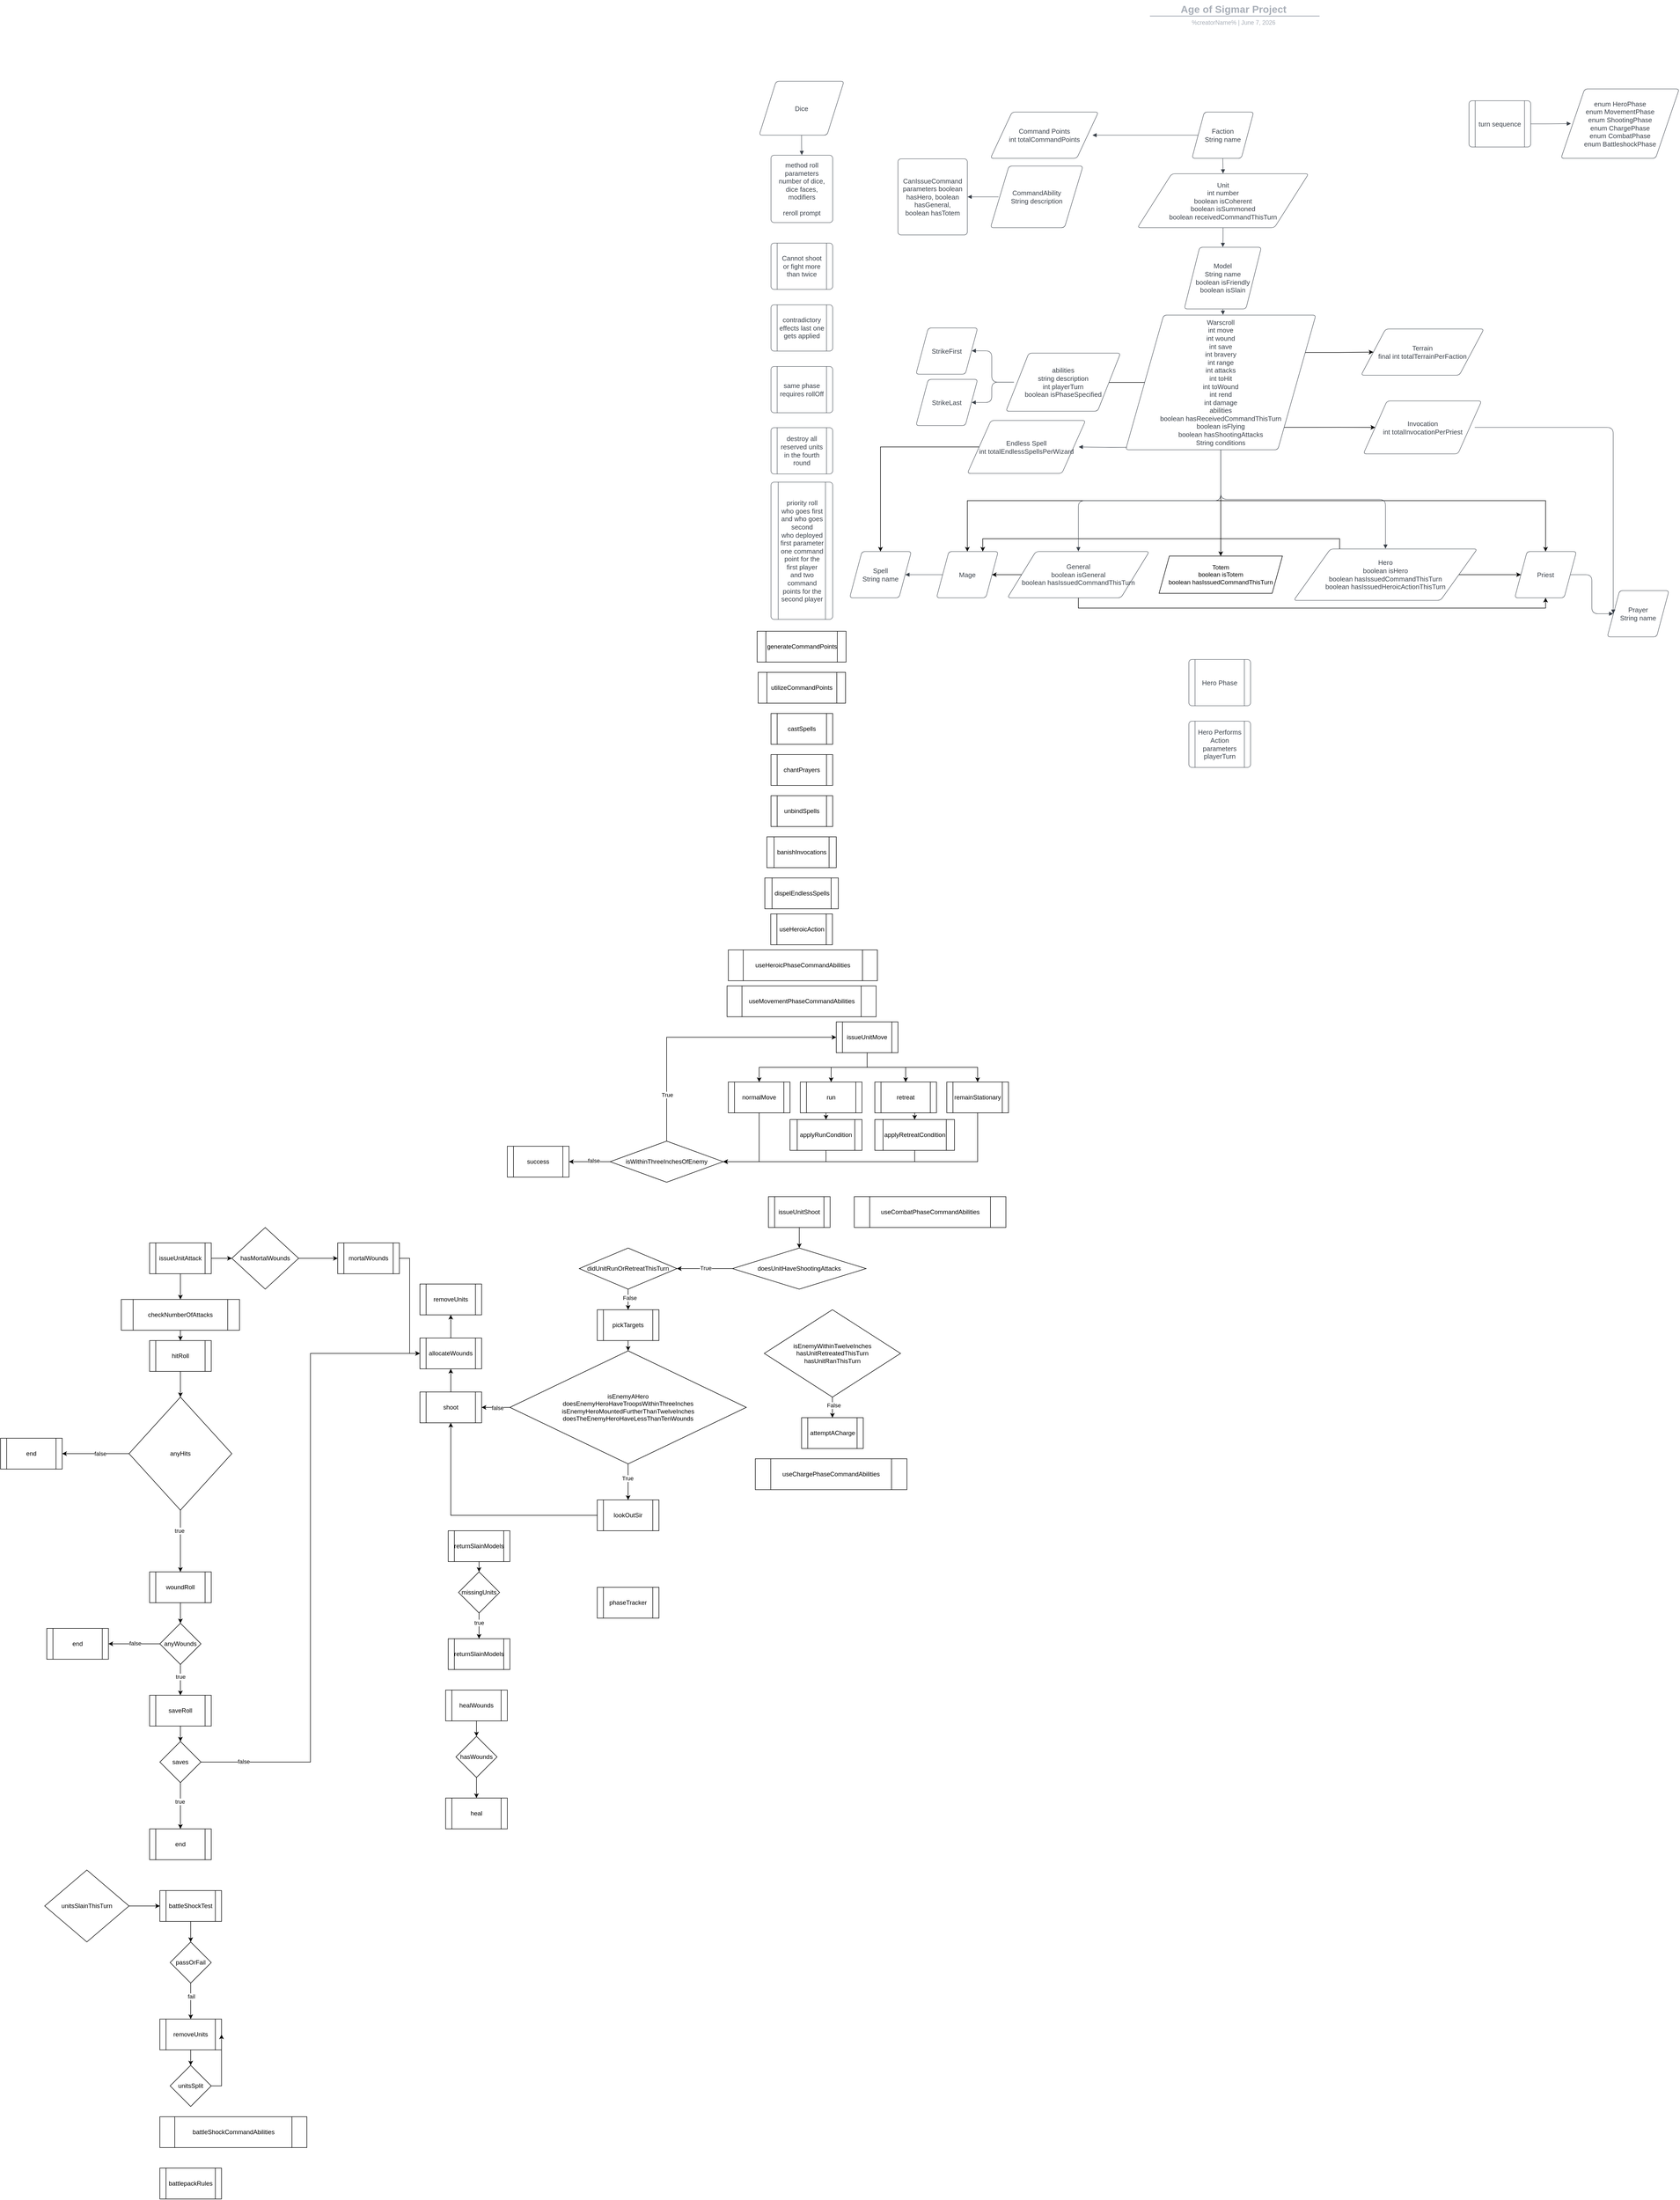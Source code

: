 <mxfile version="22.1.0" type="github">
  <diagram name="Page-1" id="zOLEb17u6JyuVjksXgzn">
    <mxGraphModel dx="3774" dy="1118" grid="1" gridSize="10" guides="1" tooltips="1" connect="1" arrows="1" fold="1" page="1" pageScale="1" pageWidth="850" pageHeight="1100" math="0" shadow="0">
      <root>
        <mxCell id="0" />
        <mxCell id="1" parent="0" />
        <mxCell id="diX1V1ADJ11k-N-cRnxO-1" value="" style="group;dropTarget=0;pointerEvents=0;" parent="1" vertex="1">
          <mxGeometry x="663" y="53" width="640" height="45" as="geometry" />
        </mxCell>
        <mxCell id="diX1V1ADJ11k-N-cRnxO-2" value="Age of Sigmar Project" style="html=1;overflow=block;blockSpacing=1;whiteSpace=wrap;fontSize=19.7;fontColor=#a9afb8;fontStyle=1;align=center;spacingLeft=7;spacingRight=7;spacingTop=2;spacing=3;strokeOpacity=0;fillOpacity=0;rounded=1;absoluteArcSize=1;arcSize=12;fillColor=#ffffff;strokeWidth=1.5;lucidId=UGaBJGIUdZaL;" parent="diX1V1ADJ11k-N-cRnxO-1" vertex="1">
          <mxGeometry width="640" height="31" as="geometry" />
        </mxCell>
        <UserObject label="%creatorName%  |  %date{mmmm d, yyyy}%" placeholders="1" id="diX1V1ADJ11k-N-cRnxO-3">
          <mxCell style="html=1;overflow=block;blockSpacing=1;whiteSpace=wrap;fontSize=11.5;fontColor=#a9afb8;align=center;spacingLeft=7;spacingRight=7;spacingTop=2;spacing=3;strokeOpacity=0;fillOpacity=0;rounded=1;absoluteArcSize=1;arcSize=12;fillColor=#ffffff;strokeWidth=1.5;lucidId=UGaBLjbw9.Wj;" parent="diX1V1ADJ11k-N-cRnxO-1" vertex="1">
            <mxGeometry y="31" width="640" height="14" as="geometry" />
          </mxCell>
        </UserObject>
        <mxCell id="diX1V1ADJ11k-N-cRnxO-4" value="" style="html=1;jettySize=18;whiteSpace=wrap;fontSize=13;fontFamily=Helvetica;strokeColor=#a9afb8;strokeOpacity=100;strokeWidth=1.5;rounded=0;startArrow=none;endArrow=none;lucidId=UGaBRsoHgIos;" parent="diX1V1ADJ11k-N-cRnxO-1" edge="1">
          <mxGeometry width="100" height="100" relative="1" as="geometry">
            <Array as="points" />
            <mxPoint x="157" y="30" as="sourcePoint" />
            <mxPoint x="487" y="30" as="targetPoint" />
          </mxGeometry>
        </mxCell>
        <mxCell id="diX1V1ADJ11k-N-cRnxO-5" value="Model&#xa;String name&#xa;boolean isFriendly&#xa;boolean isSlain" style="html=1;overflow=block;blockSpacing=1;whiteSpace=wrap;shape=parallelogram;perimeter=parallelogramPerimeter;anchorPointDirection=0;fontSize=13;fontColor=#3a414a;align=center;spacing=3.8;strokeColor=#3a414a;strokeOpacity=100;fillOpacity=100;rounded=1;absoluteArcSize=1;arcSize=12;fillColor=#ffffff;strokeWidth=0.8;lucidId=VMP~fAURNN5s;" parent="1" vertex="1">
          <mxGeometry x="887" y="533" width="150" height="120" as="geometry" />
        </mxCell>
        <mxCell id="diX1V1ADJ11k-N-cRnxO-6" value="Unit&#xa;int number&#xa;boolean isCoherent&#xa;boolean isSummoned&#xa;boolean receivedCommandThisTurn" style="html=1;overflow=block;blockSpacing=1;whiteSpace=wrap;shape=parallelogram;perimeter=parallelogramPerimeter;anchorPointDirection=0;fontSize=13;fontColor=#3a414a;align=center;spacing=3.8;strokeColor=#3a414a;strokeOpacity=100;fillOpacity=100;rounded=1;absoluteArcSize=1;arcSize=12;fillColor=#ffffff;strokeWidth=0.8;lucidId=9QP~q0KfeUEE;" parent="1" vertex="1">
          <mxGeometry x="796" y="390" width="333" height="105" as="geometry" />
        </mxCell>
        <mxCell id="diX1V1ADJ11k-N-cRnxO-7" value="Terrain&#xa;final int totalTerrainPerFaction" style="html=1;overflow=block;blockSpacing=1;whiteSpace=wrap;shape=parallelogram;perimeter=parallelogramPerimeter;anchorPointDirection=0;fontSize=13;fontColor=#3a414a;align=center;spacing=3.8;strokeColor=#3a414a;strokeOpacity=100;fillOpacity=100;rounded=1;absoluteArcSize=1;arcSize=12;fillColor=#ffffff;strokeWidth=0.8;lucidId=hRP~R1YNkXRq;" parent="1" vertex="1">
          <mxGeometry x="1231" y="692" width="239" height="90" as="geometry" />
        </mxCell>
        <mxCell id="N_rMhF15PCPPUD6CSQzS-9" style="edgeStyle=orthogonalEdgeStyle;rounded=0;orthogonalLoop=1;jettySize=auto;html=1;exitX=0;exitY=0.5;exitDx=0;exitDy=0;" edge="1" parent="1" source="diX1V1ADJ11k-N-cRnxO-8" target="diX1V1ADJ11k-N-cRnxO-11">
          <mxGeometry relative="1" as="geometry" />
        </mxCell>
        <mxCell id="diX1V1ADJ11k-N-cRnxO-8" value="Endless Spell&#xa;int totalEndlessSpellsPerWizard" style="html=1;overflow=block;blockSpacing=1;whiteSpace=wrap;shape=parallelogram;perimeter=parallelogramPerimeter;anchorPointDirection=0;fontSize=13;fontColor=#3a414a;align=center;spacing=3.8;strokeColor=#3a414a;strokeOpacity=100;fillOpacity=100;rounded=1;absoluteArcSize=1;arcSize=12;fillColor=#ffffff;strokeWidth=0.8;lucidId=aTP~hnn9tWhW;" parent="1" vertex="1">
          <mxGeometry x="465" y="870" width="230" height="103" as="geometry" />
        </mxCell>
        <mxCell id="diX1V1ADJ11k-N-cRnxO-9" value="Priest" style="html=1;overflow=block;blockSpacing=1;whiteSpace=wrap;shape=parallelogram;perimeter=parallelogramPerimeter;anchorPointDirection=0;fontSize=13;fontColor=#3a414a;align=center;spacing=3.8;strokeColor=#3a414a;strokeOpacity=100;fillOpacity=100;rounded=1;absoluteArcSize=1;arcSize=12;fillColor=#ffffff;strokeWidth=0.8;lucidId=2UP~BliDkqNP;" parent="1" vertex="1">
          <mxGeometry x="1530" y="1125" width="120" height="90" as="geometry" />
        </mxCell>
        <mxCell id="diX1V1ADJ11k-N-cRnxO-10" value="Mage" style="html=1;overflow=block;blockSpacing=1;whiteSpace=wrap;shape=parallelogram;perimeter=parallelogramPerimeter;anchorPointDirection=0;fontSize=13;fontColor=#3a414a;align=center;spacing=3.8;strokeColor=#3a414a;strokeOpacity=100;fillOpacity=100;rounded=1;absoluteArcSize=1;arcSize=12;fillColor=#ffffff;strokeWidth=0.8;lucidId=9UP~75K~QyLg;" parent="1" vertex="1">
          <mxGeometry x="405" y="1125" width="120" height="90" as="geometry" />
        </mxCell>
        <mxCell id="diX1V1ADJ11k-N-cRnxO-11" value="Spell&#xa;String name" style="html=1;overflow=block;blockSpacing=1;whiteSpace=wrap;shape=parallelogram;perimeter=parallelogramPerimeter;anchorPointDirection=0;fontSize=13;fontColor=#3a414a;align=center;spacing=3.8;strokeColor=#3a414a;strokeOpacity=100;fillOpacity=100;rounded=1;absoluteArcSize=1;arcSize=12;fillColor=#ffffff;strokeWidth=0.8;lucidId=fWP~-lGfotR-;" parent="1" vertex="1">
          <mxGeometry x="236" y="1125" width="120" height="90" as="geometry" />
        </mxCell>
        <mxCell id="diX1V1ADJ11k-N-cRnxO-12" value="Prayer&#xa;String name" style="html=1;overflow=block;blockSpacing=1;whiteSpace=wrap;shape=parallelogram;perimeter=parallelogramPerimeter;anchorPointDirection=0;fontSize=13;fontColor=#3a414a;align=center;spacing=3.8;strokeColor=#3a414a;strokeOpacity=100;fillOpacity=100;rounded=1;absoluteArcSize=1;arcSize=12;fillColor=#ffffff;strokeWidth=0.8;lucidId=2XP~xu.32lZ-;" parent="1" vertex="1">
          <mxGeometry x="1710" y="1201" width="120" height="90" as="geometry" />
        </mxCell>
        <mxCell id="diX1V1ADJ11k-N-cRnxO-13" value="Faction&#xa;String name" style="html=1;overflow=block;blockSpacing=1;whiteSpace=wrap;shape=parallelogram;perimeter=parallelogramPerimeter;anchorPointDirection=0;fontSize=13;fontColor=#3a414a;align=center;spacing=3.8;strokeColor=#3a414a;strokeOpacity=100;fillOpacity=100;rounded=1;absoluteArcSize=1;arcSize=12;fillColor=#ffffff;strokeWidth=0.8;lucidId=Bo-mgxUeQBWc;" parent="1" vertex="1">
          <mxGeometry x="902" y="270" width="120" height="90" as="geometry" />
        </mxCell>
        <mxCell id="diX1V1ADJ11k-N-cRnxO-15" value="" style="html=1;jettySize=18;whiteSpace=wrap;fontSize=13;strokeColor=#3a414a;strokeOpacity=100;strokeWidth=0.8;rounded=1;arcSize=24;edgeStyle=orthogonalEdgeStyle;startArrow=none;endArrow=block;endFill=1;exitX=0.097;exitY=0.5;exitPerimeter=0;entryX=0.903;entryY=0.5;entryPerimeter=0;lucidId=jx-mc8QmrxVr;" parent="1" source="diX1V1ADJ11k-N-cRnxO-10" target="diX1V1ADJ11k-N-cRnxO-11" edge="1">
          <mxGeometry width="100" height="100" relative="1" as="geometry">
            <Array as="points" />
          </mxGeometry>
        </mxCell>
        <mxCell id="_YTNO9yyWbdlbhSEin78-3" style="edgeStyle=orthogonalEdgeStyle;rounded=0;orthogonalLoop=1;jettySize=auto;html=1;exitX=0.5;exitY=1;exitDx=0;exitDy=0;" parent="1" source="diX1V1ADJ11k-N-cRnxO-16" target="_YTNO9yyWbdlbhSEin78-2" edge="1">
          <mxGeometry relative="1" as="geometry" />
        </mxCell>
        <mxCell id="_YTNO9yyWbdlbhSEin78-6" style="edgeStyle=orthogonalEdgeStyle;rounded=0;orthogonalLoop=1;jettySize=auto;html=1;exitX=0.5;exitY=1;exitDx=0;exitDy=0;entryX=0.5;entryY=0;entryDx=0;entryDy=0;" parent="1" source="diX1V1ADJ11k-N-cRnxO-16" target="diX1V1ADJ11k-N-cRnxO-10" edge="1">
          <mxGeometry relative="1" as="geometry" />
        </mxCell>
        <mxCell id="_YTNO9yyWbdlbhSEin78-9" style="edgeStyle=orthogonalEdgeStyle;rounded=0;orthogonalLoop=1;jettySize=auto;html=1;exitX=0.5;exitY=1;exitDx=0;exitDy=0;entryX=0.5;entryY=0;entryDx=0;entryDy=0;" parent="1" source="diX1V1ADJ11k-N-cRnxO-16" target="diX1V1ADJ11k-N-cRnxO-9" edge="1">
          <mxGeometry relative="1" as="geometry" />
        </mxCell>
        <mxCell id="8xL2bj9H_3-nK_g0lt7V-6" style="edgeStyle=orthogonalEdgeStyle;rounded=0;orthogonalLoop=1;jettySize=auto;html=1;exitX=0;exitY=0.5;exitDx=0;exitDy=0;" parent="1" source="diX1V1ADJ11k-N-cRnxO-16" target="diX1V1ADJ11k-N-cRnxO-28" edge="1">
          <mxGeometry relative="1" as="geometry" />
        </mxCell>
        <mxCell id="N_rMhF15PCPPUD6CSQzS-1" style="edgeStyle=orthogonalEdgeStyle;rounded=0;orthogonalLoop=1;jettySize=auto;html=1;exitX=1;exitY=1;exitDx=0;exitDy=0;entryX=0;entryY=0.5;entryDx=0;entryDy=0;" edge="1" parent="1" source="diX1V1ADJ11k-N-cRnxO-16" target="diX1V1ADJ11k-N-cRnxO-18">
          <mxGeometry relative="1" as="geometry" />
        </mxCell>
        <mxCell id="N_rMhF15PCPPUD6CSQzS-2" style="edgeStyle=orthogonalEdgeStyle;rounded=0;orthogonalLoop=1;jettySize=auto;html=1;exitX=1;exitY=0.25;exitDx=0;exitDy=0;" edge="1" parent="1" source="diX1V1ADJ11k-N-cRnxO-16" target="diX1V1ADJ11k-N-cRnxO-7">
          <mxGeometry relative="1" as="geometry">
            <mxPoint x="1290" y="738" as="targetPoint" />
          </mxGeometry>
        </mxCell>
        <mxCell id="diX1V1ADJ11k-N-cRnxO-16" value="Warscroll&lt;br&gt;int move&lt;br&gt;int wound&lt;br&gt;int save&lt;br&gt;int bravery&lt;br&gt;int range&lt;br&gt;int attacks&lt;br&gt;int toHit&lt;br&gt;int toWound&lt;br&gt;int rend&lt;br&gt;int damage&lt;br&gt;abilities&lt;br&gt;boolean hasReceivedCommandThisTurn&lt;br&gt;boolean isFlying&lt;br&gt;boolean hasShootingAttacks&lt;br&gt;String conditions" style="html=1;overflow=block;blockSpacing=1;whiteSpace=wrap;shape=parallelogram;perimeter=parallelogramPerimeter;anchorPointDirection=0;fontSize=13;fontColor=#3a414a;align=center;spacing=3.8;strokeColor=#3a414a;strokeOpacity=100;fillOpacity=100;rounded=1;absoluteArcSize=1;arcSize=12;fillColor=#ffffff;strokeWidth=0.8;lucidId=Ny-mGmwFH4Dl;" parent="1" vertex="1">
          <mxGeometry x="773" y="665" width="370" height="262" as="geometry" />
        </mxCell>
        <mxCell id="diX1V1ADJ11k-N-cRnxO-17" value="" style="html=1;jettySize=18;whiteSpace=wrap;fontSize=13;strokeColor=#3a414a;strokeOpacity=100;strokeWidth=0.8;rounded=1;arcSize=24;edgeStyle=orthogonalEdgeStyle;startArrow=none;endArrow=block;endFill=1;exitX=0.5;exitY=1.003;exitPerimeter=0;entryX=0.512;entryY=-0.002;entryPerimeter=0;lucidId=wA-mkPb3AHFr;" parent="1" source="diX1V1ADJ11k-N-cRnxO-5" target="diX1V1ADJ11k-N-cRnxO-16" edge="1">
          <mxGeometry width="100" height="100" relative="1" as="geometry">
            <Array as="points" />
          </mxGeometry>
        </mxCell>
        <mxCell id="diX1V1ADJ11k-N-cRnxO-18" value="Invocation&#xa;int totalInvocationPerPriest" style="html=1;overflow=block;blockSpacing=1;whiteSpace=wrap;shape=parallelogram;perimeter=parallelogramPerimeter;anchorPointDirection=0;fontSize=13;fontColor=#3a414a;align=center;spacing=3.8;strokeColor=#3a414a;strokeOpacity=100;fillOpacity=100;rounded=1;absoluteArcSize=1;arcSize=12;fillColor=#ffffff;strokeWidth=0.8;lucidId=WG-mqbi.CSuH;" parent="1" vertex="1">
          <mxGeometry x="1235.5" y="832" width="230" height="103" as="geometry" />
        </mxCell>
        <mxCell id="diX1V1ADJ11k-N-cRnxO-19" value="" style="html=1;jettySize=18;whiteSpace=wrap;fontSize=13;strokeColor=#3a414a;strokeOpacity=100;strokeWidth=0.8;rounded=1;arcSize=24;edgeStyle=orthogonalEdgeStyle;startArrow=none;endArrow=block;endFill=1;exitX=0.903;exitY=0.5;exitPerimeter=0;entryX=0.097;entryY=0.5;entryPerimeter=0;lucidId=1H-m7pyB9UxB;" parent="1" source="diX1V1ADJ11k-N-cRnxO-9" target="diX1V1ADJ11k-N-cRnxO-12" edge="1">
          <mxGeometry width="100" height="100" relative="1" as="geometry">
            <Array as="points" />
          </mxGeometry>
        </mxCell>
        <mxCell id="diX1V1ADJ11k-N-cRnxO-20" value="" style="html=1;jettySize=18;whiteSpace=wrap;fontSize=13;strokeColor=#3a414a;strokeOpacity=100;strokeWidth=0.8;rounded=1;arcSize=24;edgeStyle=orthogonalEdgeStyle;startArrow=none;endArrow=block;endFill=1;exitX=0.942;exitY=0.5;exitPerimeter=0;entryX=0.097;entryY=0.5;entryPerimeter=0;lucidId=4H-mRHLvu8hw;" parent="1" source="diX1V1ADJ11k-N-cRnxO-18" target="diX1V1ADJ11k-N-cRnxO-12" edge="1">
          <mxGeometry width="100" height="100" relative="1" as="geometry">
            <Array as="points" />
          </mxGeometry>
        </mxCell>
        <mxCell id="N_rMhF15PCPPUD6CSQzS-4" style="edgeStyle=orthogonalEdgeStyle;rounded=0;orthogonalLoop=1;jettySize=auto;html=1;exitX=0.5;exitY=1;exitDx=0;exitDy=0;entryX=0.5;entryY=1;entryDx=0;entryDy=0;" edge="1" parent="1" source="diX1V1ADJ11k-N-cRnxO-21" target="diX1V1ADJ11k-N-cRnxO-9">
          <mxGeometry relative="1" as="geometry" />
        </mxCell>
        <mxCell id="N_rMhF15PCPPUD6CSQzS-8" style="edgeStyle=orthogonalEdgeStyle;rounded=0;orthogonalLoop=1;jettySize=auto;html=1;exitX=0;exitY=0.5;exitDx=0;exitDy=0;entryX=1;entryY=0.5;entryDx=0;entryDy=0;" edge="1" parent="1" source="diX1V1ADJ11k-N-cRnxO-21" target="diX1V1ADJ11k-N-cRnxO-10">
          <mxGeometry relative="1" as="geometry" />
        </mxCell>
        <mxCell id="diX1V1ADJ11k-N-cRnxO-21" value="General&#xa;boolean isGeneral&#xa;boolean hasIssuedCommandThisTurn" style="html=1;overflow=block;blockSpacing=1;whiteSpace=wrap;shape=parallelogram;perimeter=parallelogramPerimeter;anchorPointDirection=0;fontSize=13;fontColor=#3a414a;align=center;spacing=3.8;strokeColor=#3a414a;strokeOpacity=100;fillOpacity=100;rounded=1;absoluteArcSize=1;arcSize=12;fillColor=#ffffff;strokeWidth=0.8;lucidId=KJ-m7VAcNorR;" parent="1" vertex="1">
          <mxGeometry x="543" y="1125" width="276" height="90" as="geometry" />
        </mxCell>
        <mxCell id="diX1V1ADJ11k-N-cRnxO-23" value="Command Points&#xa;int totalCommandPoints" style="html=1;overflow=block;blockSpacing=1;whiteSpace=wrap;shape=parallelogram;perimeter=parallelogramPerimeter;anchorPointDirection=0;fontSize=13;fontColor=#3a414a;align=center;spacing=3.8;strokeColor=#3a414a;strokeOpacity=100;fillOpacity=100;rounded=1;absoluteArcSize=1;arcSize=12;fillColor=#ffffff;strokeWidth=0.8;lucidId=8L-mblBSIFBR;" parent="1" vertex="1">
          <mxGeometry x="510" y="270" width="210" height="90" as="geometry" />
        </mxCell>
        <mxCell id="diX1V1ADJ11k-N-cRnxO-24" value="" style="html=1;jettySize=18;whiteSpace=wrap;fontSize=13;strokeColor=#3a414a;strokeOpacity=100;strokeWidth=0.8;rounded=1;arcSize=24;edgeStyle=orthogonalEdgeStyle;startArrow=none;endArrow=block;endFill=1;exitX=0.097;exitY=0.5;exitPerimeter=0;entryX=0.945;entryY=0.5;entryPerimeter=0;lucidId=pM-m4_ksURlr;" parent="1" source="diX1V1ADJ11k-N-cRnxO-13" target="diX1V1ADJ11k-N-cRnxO-23" edge="1">
          <mxGeometry width="100" height="100" relative="1" as="geometry">
            <Array as="points" />
          </mxGeometry>
        </mxCell>
        <mxCell id="diX1V1ADJ11k-N-cRnxO-25" value="Dice" style="html=1;overflow=block;blockSpacing=1;whiteSpace=wrap;shape=parallelogram;perimeter=parallelogramPerimeter;anchorPointDirection=0;fontSize=13;fontColor=#3a414a;align=center;spacing=3.8;strokeColor=#3a414a;strokeOpacity=100;fillOpacity=100;rounded=1;absoluteArcSize=1;arcSize=12;fillColor=#ffffff;strokeWidth=0.8;lucidId=IM-m1qFtIAN8;" parent="1" vertex="1">
          <mxGeometry x="60" y="210" width="165" height="105" as="geometry" />
        </mxCell>
        <mxCell id="diX1V1ADJ11k-N-cRnxO-26" value="method roll&#xa;parameters number of dice, dice faces, modifiers&#xa;&#xa;reroll prompt" style="html=1;overflow=block;blockSpacing=1;whiteSpace=wrap;fontSize=13;fontColor=#3a414a;align=center;spacing=9;strokeColor=#3a414a;strokeOpacity=100;fillOpacity=100;rounded=1;absoluteArcSize=1;arcSize=12;fillColor=#ffffff;strokeWidth=0.8;lucidId=iP-mDshW7.k5;" parent="1" vertex="1">
          <mxGeometry x="83" y="354" width="120" height="131" as="geometry" />
        </mxCell>
        <mxCell id="diX1V1ADJ11k-N-cRnxO-27" value="" style="html=1;jettySize=18;whiteSpace=wrap;fontSize=13;strokeColor=#3a414a;strokeOpacity=100;strokeWidth=0.8;rounded=1;arcSize=24;edgeStyle=orthogonalEdgeStyle;startArrow=none;endArrow=block;endFill=1;exitX=0.5;exitY=1.004;exitPerimeter=0;entryX=0.5;entryY=-0.003;entryPerimeter=0;lucidId=LP-m6Xi9Cobd;" parent="1" source="diX1V1ADJ11k-N-cRnxO-25" target="diX1V1ADJ11k-N-cRnxO-26" edge="1">
          <mxGeometry width="100" height="100" relative="1" as="geometry">
            <Array as="points" />
          </mxGeometry>
        </mxCell>
        <mxCell id="diX1V1ADJ11k-N-cRnxO-28" value="abilities&#xa;string description&#xa;int playerTurn&#xa;boolean isPhaseSpecified" style="html=1;overflow=block;blockSpacing=1;whiteSpace=wrap;shape=parallelogram;perimeter=parallelogramPerimeter;anchorPointDirection=0;fontSize=13;fontColor=#3a414a;align=center;spacing=3.8;strokeColor=#3a414a;strokeOpacity=100;fillOpacity=100;rounded=1;absoluteArcSize=1;arcSize=12;fillColor=#ffffff;strokeWidth=0.8;lucidId=MS-mStZkyAiv;" parent="1" vertex="1">
          <mxGeometry x="540" y="739" width="223" height="113" as="geometry" />
        </mxCell>
        <mxCell id="diX1V1ADJ11k-N-cRnxO-30" value="StrikeFirst" style="html=1;overflow=block;blockSpacing=1;whiteSpace=wrap;shape=parallelogram;perimeter=parallelogramPerimeter;anchorPointDirection=0;fontSize=13;fontColor=#3a414a;align=center;spacing=3.8;strokeColor=#3a414a;strokeOpacity=100;fillOpacity=100;rounded=1;absoluteArcSize=1;arcSize=12;fillColor=#ffffff;strokeWidth=0.8;lucidId=FV-mgq5n7ofS;" parent="1" vertex="1">
          <mxGeometry x="365" y="690" width="120" height="90" as="geometry" />
        </mxCell>
        <mxCell id="diX1V1ADJ11k-N-cRnxO-31" value="StrikeLast" style="html=1;overflow=block;blockSpacing=1;whiteSpace=wrap;shape=parallelogram;perimeter=parallelogramPerimeter;anchorPointDirection=0;fontSize=13;fontColor=#3a414a;align=center;spacing=3.8;strokeColor=#3a414a;strokeOpacity=100;fillOpacity=100;rounded=1;absoluteArcSize=1;arcSize=12;fillColor=#ffffff;strokeWidth=0.8;lucidId=JV-mB4kw7e56;" parent="1" vertex="1">
          <mxGeometry x="365" y="790" width="120" height="90" as="geometry" />
        </mxCell>
        <mxCell id="diX1V1ADJ11k-N-cRnxO-32" value="" style="html=1;jettySize=18;whiteSpace=wrap;fontSize=13;strokeColor=#3a414a;strokeOpacity=100;strokeWidth=0.8;rounded=1;arcSize=24;edgeStyle=orthogonalEdgeStyle;startArrow=none;endArrow=block;endFill=1;exitX=0.07;exitY=0.5;exitPerimeter=0;entryX=0.905;entryY=0.494;entryPerimeter=0;lucidId=0V-m9WZKtB8B;" parent="1" source="diX1V1ADJ11k-N-cRnxO-28" target="diX1V1ADJ11k-N-cRnxO-30" edge="1">
          <mxGeometry width="100" height="100" relative="1" as="geometry">
            <Array as="points" />
          </mxGeometry>
        </mxCell>
        <mxCell id="diX1V1ADJ11k-N-cRnxO-33" value="" style="html=1;jettySize=18;whiteSpace=wrap;fontSize=13;strokeColor=#3a414a;strokeOpacity=100;strokeWidth=0.8;rounded=1;arcSize=24;edgeStyle=orthogonalEdgeStyle;startArrow=none;endArrow=block;endFill=1;exitX=0.07;exitY=0.5;exitPerimeter=0;entryX=0.903;entryY=0.5;entryPerimeter=0;lucidId=3V-mJoLHs3-O;" parent="1" source="diX1V1ADJ11k-N-cRnxO-28" target="diX1V1ADJ11k-N-cRnxO-31" edge="1">
          <mxGeometry width="100" height="100" relative="1" as="geometry">
            <Array as="points" />
          </mxGeometry>
        </mxCell>
        <mxCell id="diX1V1ADJ11k-N-cRnxO-34" value="Cannot shoot or fight more than twice" style="html=1;overflow=block;blockSpacing=1;whiteSpace=wrap;shape=process;fontSize=13;fontColor=#3a414a;align=center;spacing=3.8;strokeColor=#3a414a;strokeOpacity=100;fillOpacity=100;rounded=1;absoluteArcSize=1;arcSize=12;fillColor=#ffffff;strokeWidth=0.8;lucidId=aY-muP5JiK6M;" parent="1" vertex="1">
          <mxGeometry x="83" y="525" width="120" height="90" as="geometry" />
        </mxCell>
        <mxCell id="diX1V1ADJ11k-N-cRnxO-35" value="contradictory effects last one gets applied" style="html=1;overflow=block;blockSpacing=1;whiteSpace=wrap;shape=process;fontSize=13;fontColor=#3a414a;align=center;spacing=3.8;strokeColor=#3a414a;strokeOpacity=100;fillOpacity=100;rounded=1;absoluteArcSize=1;arcSize=12;fillColor=#ffffff;strokeWidth=0.8;lucidId=wY-mcVYd6AlJ;" parent="1" vertex="1">
          <mxGeometry x="83" y="645" width="120" height="90" as="geometry" />
        </mxCell>
        <mxCell id="diX1V1ADJ11k-N-cRnxO-36" value="same phase requires rollOff" style="html=1;overflow=block;blockSpacing=1;whiteSpace=wrap;shape=process;fontSize=13;fontColor=#3a414a;align=center;spacing=3.8;strokeColor=#3a414a;strokeOpacity=100;fillOpacity=100;rounded=1;absoluteArcSize=1;arcSize=12;fillColor=#ffffff;strokeWidth=0.8;lucidId=IY-mcRclnb3H;" parent="1" vertex="1">
          <mxGeometry x="83" y="765" width="120" height="90" as="geometry" />
        </mxCell>
        <mxCell id="diX1V1ADJ11k-N-cRnxO-37" value="destroy all reserved units in the fourth round" style="html=1;overflow=block;blockSpacing=1;whiteSpace=wrap;shape=process;fontSize=13;fontColor=#3a414a;align=center;spacing=3.8;strokeColor=#3a414a;strokeOpacity=100;fillOpacity=100;rounded=1;absoluteArcSize=1;arcSize=12;fillColor=#ffffff;strokeWidth=0.8;lucidId=z0-maco-RRq0;" parent="1" vertex="1">
          <mxGeometry x="83" y="884" width="120" height="90" as="geometry" />
        </mxCell>
        <mxCell id="diX1V1ADJ11k-N-cRnxO-38" value="priority roll&#xa;who goes first and who goes second&#xa;who deployed first parameter&#xa;one command point for the first player and two command points for the second player" style="html=1;overflow=block;blockSpacing=1;whiteSpace=wrap;shape=process;fontSize=13;fontColor=#3a414a;align=center;spacing=3.8;strokeColor=#3a414a;strokeOpacity=100;fillOpacity=100;rounded=1;absoluteArcSize=1;arcSize=12;fillColor=#ffffff;strokeWidth=0.8;lucidId=d1-m0JyzxnMk;" parent="1" vertex="1">
          <mxGeometry x="83" y="990" width="120" height="267" as="geometry" />
        </mxCell>
        <mxCell id="diX1V1ADJ11k-N-cRnxO-39" value="enum HeroPhase&#xa;enum MovementPhase&#xa;enum ShootingPhase&#xa;enum ChargePhase&#xa;enum CombatPhase&#xa;enum BattleshockPhase" style="html=1;overflow=block;blockSpacing=1;whiteSpace=wrap;shape=parallelogram;perimeter=parallelogramPerimeter;anchorPointDirection=0;fontSize=13;fontColor=#3a414a;align=center;spacing=3.8;strokeColor=#3a414a;strokeOpacity=100;fillOpacity=100;rounded=1;absoluteArcSize=1;arcSize=12;fillColor=#ffffff;strokeWidth=0.8;lucidId=X2-mw77m8Jms;" parent="1" vertex="1">
          <mxGeometry x="1620" y="225" width="230" height="135" as="geometry" />
        </mxCell>
        <mxCell id="diX1V1ADJ11k-N-cRnxO-40" value="turn sequence" style="html=1;overflow=block;blockSpacing=1;whiteSpace=wrap;shape=process;fontSize=13;fontColor=#3a414a;align=center;spacing=3.8;strokeColor=#3a414a;strokeOpacity=100;fillOpacity=100;rounded=1;absoluteArcSize=1;arcSize=12;fillColor=#ffffff;strokeWidth=0.8;lucidId=V3-m1jSJpaLX;" parent="1" vertex="1">
          <mxGeometry x="1441" y="248" width="120" height="90" as="geometry" />
        </mxCell>
        <mxCell id="diX1V1ADJ11k-N-cRnxO-41" value="" style="html=1;jettySize=18;whiteSpace=wrap;fontSize=13;strokeColor=#3a414a;strokeOpacity=100;strokeWidth=0.8;rounded=1;arcSize=24;edgeStyle=orthogonalEdgeStyle;startArrow=none;endArrow=block;endFill=1;exitX=1.003;exitY=0.5;exitPerimeter=0;entryX=0.084;entryY=0.5;entryPerimeter=0;lucidId=23-mhU6-Z7mK;" parent="1" source="diX1V1ADJ11k-N-cRnxO-40" target="diX1V1ADJ11k-N-cRnxO-39" edge="1">
          <mxGeometry width="100" height="100" relative="1" as="geometry">
            <Array as="points" />
          </mxGeometry>
        </mxCell>
        <mxCell id="diX1V1ADJ11k-N-cRnxO-42" value="CommandAbility&#xa;String description" style="html=1;overflow=block;blockSpacing=1;whiteSpace=wrap;shape=parallelogram;perimeter=parallelogramPerimeter;anchorPointDirection=0;fontSize=13;fontColor=#3a414a;align=center;spacing=3.8;strokeColor=#3a414a;strokeOpacity=100;fillOpacity=100;rounded=1;absoluteArcSize=1;arcSize=12;fillColor=#ffffff;strokeWidth=0.8;lucidId=s4-mLjn9IQ1O;" parent="1" vertex="1">
          <mxGeometry x="510" y="375" width="180" height="120" as="geometry" />
        </mxCell>
        <mxCell id="diX1V1ADJ11k-N-cRnxO-43" value="CanIssueCommand&#xa;parameters boolean hasHero, boolean hasGeneral, boolean hasTotem" style="html=1;overflow=block;blockSpacing=1;whiteSpace=wrap;fontSize=13;fontColor=#3a414a;align=center;spacing=9;strokeColor=#3a414a;strokeOpacity=100;fillOpacity=100;rounded=1;absoluteArcSize=1;arcSize=12;fillColor=#ffffff;strokeWidth=0.8;lucidId=V5-mkcRef6hr;" parent="1" vertex="1">
          <mxGeometry x="330" y="361" width="135" height="148" as="geometry" />
        </mxCell>
        <mxCell id="diX1V1ADJ11k-N-cRnxO-44" value="" style="html=1;jettySize=18;whiteSpace=wrap;fontSize=13;strokeColor=#3a414a;strokeOpacity=100;strokeWidth=0.8;rounded=1;arcSize=24;edgeStyle=orthogonalEdgeStyle;startArrow=none;endArrow=block;endFill=1;exitX=0.087;exitY=0.5;exitPerimeter=0;entryX=1.003;entryY=0.5;entryPerimeter=0;lucidId=M6-mTtIYt8IL;" parent="1" source="diX1V1ADJ11k-N-cRnxO-42" target="diX1V1ADJ11k-N-cRnxO-43" edge="1">
          <mxGeometry width="100" height="100" relative="1" as="geometry">
            <Array as="points" />
          </mxGeometry>
        </mxCell>
        <mxCell id="N_rMhF15PCPPUD6CSQzS-3" style="edgeStyle=orthogonalEdgeStyle;rounded=0;orthogonalLoop=1;jettySize=auto;html=1;exitX=1;exitY=0.5;exitDx=0;exitDy=0;" edge="1" parent="1" source="diX1V1ADJ11k-N-cRnxO-45" target="diX1V1ADJ11k-N-cRnxO-9">
          <mxGeometry relative="1" as="geometry" />
        </mxCell>
        <mxCell id="N_rMhF15PCPPUD6CSQzS-7" style="edgeStyle=orthogonalEdgeStyle;rounded=0;orthogonalLoop=1;jettySize=auto;html=1;exitX=0.25;exitY=0;exitDx=0;exitDy=0;entryX=0.75;entryY=0;entryDx=0;entryDy=0;" edge="1" parent="1" source="diX1V1ADJ11k-N-cRnxO-45" target="diX1V1ADJ11k-N-cRnxO-10">
          <mxGeometry relative="1" as="geometry" />
        </mxCell>
        <mxCell id="diX1V1ADJ11k-N-cRnxO-45" value="Hero&lt;br&gt;boolean isHero&lt;br&gt;boolean hasIssuedCommandThisTurn&lt;br&gt;boolean hasIssuedHeroicActionThisTurn" style="html=1;overflow=block;blockSpacing=1;whiteSpace=wrap;shape=parallelogram;perimeter=parallelogramPerimeter;anchorPointDirection=0;fontSize=13;fontColor=#3a414a;align=center;spacing=3.8;strokeColor=#3a414a;strokeOpacity=100;fillOpacity=100;rounded=1;absoluteArcSize=1;arcSize=12;fillColor=#ffffff;strokeWidth=0.8;lucidId=T7-m-E_ZpNoL;" parent="1" vertex="1">
          <mxGeometry x="1100" y="1120" width="357" height="100" as="geometry" />
        </mxCell>
        <mxCell id="diX1V1ADJ11k-N-cRnxO-47" value="" style="html=1;jettySize=18;whiteSpace=wrap;fontSize=13;strokeColor=#3a414a;strokeOpacity=100;strokeWidth=0.8;rounded=1;arcSize=24;edgeStyle=orthogonalEdgeStyle;startArrow=none;endArrow=block;endFill=1;exitX=0.5;exitY=1.002;exitPerimeter=0;entryX=0.5;entryY=-0.005;entryPerimeter=0;lucidId=i9-mQx3C0VM5;" parent="1" source="diX1V1ADJ11k-N-cRnxO-16" target="diX1V1ADJ11k-N-cRnxO-45" edge="1">
          <mxGeometry width="100" height="100" relative="1" as="geometry">
            <Array as="points" />
          </mxGeometry>
        </mxCell>
        <mxCell id="diX1V1ADJ11k-N-cRnxO-48" value="" style="html=1;jettySize=18;whiteSpace=wrap;fontSize=13;strokeColor=#3a414a;strokeOpacity=100;strokeWidth=0.8;rounded=1;arcSize=24;edgeStyle=orthogonalEdgeStyle;startArrow=none;endArrow=block;endFill=1;exitX=0.5;exitY=1.002;exitPerimeter=0;entryX=0.5;entryY=-0.004;entryPerimeter=0;lucidId=q9-mzYG1swVQ;" parent="1" source="diX1V1ADJ11k-N-cRnxO-16" target="diX1V1ADJ11k-N-cRnxO-21" edge="1">
          <mxGeometry width="100" height="100" relative="1" as="geometry">
            <Array as="points" />
          </mxGeometry>
        </mxCell>
        <mxCell id="diX1V1ADJ11k-N-cRnxO-49" value="" style="html=1;jettySize=18;whiteSpace=wrap;fontSize=13;strokeColor=#3a414a;strokeOpacity=100;strokeWidth=0.8;rounded=1;arcSize=24;edgeStyle=orthogonalEdgeStyle;startArrow=none;endArrow=block;endFill=1;exitX=0.006;exitY=0.982;exitPerimeter=0;entryX=0.942;entryY=0.5;entryPerimeter=0;lucidId=x9-m~PQEkNT.;" parent="1" source="diX1V1ADJ11k-N-cRnxO-16" target="diX1V1ADJ11k-N-cRnxO-8" edge="1">
          <mxGeometry width="100" height="100" relative="1" as="geometry">
            <Array as="points" />
          </mxGeometry>
        </mxCell>
        <mxCell id="diX1V1ADJ11k-N-cRnxO-57" value="" style="html=1;jettySize=18;whiteSpace=wrap;fontSize=13;strokeColor=#3a414a;strokeOpacity=100;strokeWidth=0.8;rounded=1;arcSize=24;edgeStyle=orthogonalEdgeStyle;startArrow=none;endArrow=block;endFill=1;exitX=0.5;exitY=1.004;exitPerimeter=0;entryX=0.5;entryY=-0.004;entryPerimeter=0;lucidId=E~-myoI8umRx;" parent="1" source="diX1V1ADJ11k-N-cRnxO-13" target="diX1V1ADJ11k-N-cRnxO-6" edge="1">
          <mxGeometry width="100" height="100" relative="1" as="geometry">
            <Array as="points" />
          </mxGeometry>
        </mxCell>
        <mxCell id="diX1V1ADJ11k-N-cRnxO-58" value="" style="html=1;jettySize=18;whiteSpace=wrap;fontSize=13;strokeColor=#3a414a;strokeOpacity=100;strokeWidth=0.8;rounded=1;arcSize=24;edgeStyle=orthogonalEdgeStyle;startArrow=none;endArrow=block;endFill=1;exitX=0.5;exitY=1.004;exitPerimeter=0;entryX=0.5;entryY=-0.003;entryPerimeter=0;lucidId=U~-mMhTLjnx~;" parent="1" source="diX1V1ADJ11k-N-cRnxO-6" target="diX1V1ADJ11k-N-cRnxO-5" edge="1">
          <mxGeometry width="100" height="100" relative="1" as="geometry">
            <Array as="points" />
          </mxGeometry>
        </mxCell>
        <mxCell id="diX1V1ADJ11k-N-cRnxO-59" value="Hero Phase" style="html=1;overflow=block;blockSpacing=1;whiteSpace=wrap;shape=process;fontSize=13;fontColor=#3a414a;align=center;spacing=3.8;strokeColor=#3a414a;strokeOpacity=100;fillOpacity=100;rounded=1;absoluteArcSize=1;arcSize=12;fillColor=#ffffff;strokeWidth=0.8;lucidId=Wb_mPFfyntUT;" parent="1" vertex="1">
          <mxGeometry x="896" y="1335" width="120" height="90" as="geometry" />
        </mxCell>
        <mxCell id="diX1V1ADJ11k-N-cRnxO-60" value="Hero Performs Action&#xa;parameters playerTurn" style="html=1;overflow=block;blockSpacing=1;whiteSpace=wrap;shape=process;fontSize=13;fontColor=#3a414a;align=center;spacing=3.8;strokeColor=#3a414a;strokeOpacity=100;fillOpacity=100;rounded=1;absoluteArcSize=1;arcSize=12;fillColor=#ffffff;strokeWidth=0.8;lucidId=8b_mzyEYbm5I;" parent="1" vertex="1">
          <mxGeometry x="896" y="1455" width="120" height="90" as="geometry" />
        </mxCell>
        <mxCell id="kUXesAZGM_qa6sBTIZEG-1" value="generateCommandPoints" style="shape=process;whiteSpace=wrap;html=1;backgroundOutline=1;" parent="1" vertex="1">
          <mxGeometry x="56" y="1280" width="173" height="60" as="geometry" />
        </mxCell>
        <mxCell id="_YTNO9yyWbdlbhSEin78-1" value="utilizeCommandPoints" style="shape=process;whiteSpace=wrap;html=1;backgroundOutline=1;" parent="1" vertex="1">
          <mxGeometry x="58" y="1360" width="170" height="60" as="geometry" />
        </mxCell>
        <mxCell id="_YTNO9yyWbdlbhSEin78-2" value="Totem&lt;br&gt;boolean isTotem&lt;br&gt;boolean hasIssuedCommandThisTurn" style="shape=parallelogram;perimeter=parallelogramPerimeter;whiteSpace=wrap;html=1;fixedSize=1;" parent="1" vertex="1">
          <mxGeometry x="838" y="1133.75" width="240" height="72.5" as="geometry" />
        </mxCell>
        <mxCell id="_YTNO9yyWbdlbhSEin78-11" value="castSpells" style="shape=process;whiteSpace=wrap;html=1;backgroundOutline=1;" parent="1" vertex="1">
          <mxGeometry x="83" y="1440" width="120" height="60" as="geometry" />
        </mxCell>
        <mxCell id="_YTNO9yyWbdlbhSEin78-12" value="chantPrayers" style="shape=process;whiteSpace=wrap;html=1;backgroundOutline=1;" parent="1" vertex="1">
          <mxGeometry x="83" y="1520" width="120" height="60" as="geometry" />
        </mxCell>
        <mxCell id="_YTNO9yyWbdlbhSEin78-13" value="unbindSpells" style="shape=process;whiteSpace=wrap;html=1;backgroundOutline=1;" parent="1" vertex="1">
          <mxGeometry x="83" y="1600" width="120" height="60" as="geometry" />
        </mxCell>
        <mxCell id="_YTNO9yyWbdlbhSEin78-14" value="banishInvocations" style="shape=process;whiteSpace=wrap;html=1;backgroundOutline=1;" parent="1" vertex="1">
          <mxGeometry x="75" y="1680" width="135" height="60" as="geometry" />
        </mxCell>
        <mxCell id="_YTNO9yyWbdlbhSEin78-15" value="dispelEndlessSpells" style="shape=process;whiteSpace=wrap;html=1;backgroundOutline=1;" parent="1" vertex="1">
          <mxGeometry x="71" y="1760" width="143" height="60" as="geometry" />
        </mxCell>
        <mxCell id="_YTNO9yyWbdlbhSEin78-16" value="useHeroicAction" style="shape=process;whiteSpace=wrap;html=1;backgroundOutline=1;" parent="1" vertex="1">
          <mxGeometry x="82.5" y="1830" width="120" height="60" as="geometry" />
        </mxCell>
        <mxCell id="_YTNO9yyWbdlbhSEin78-17" value="useHeroicPhaseCommandAbilities" style="shape=process;whiteSpace=wrap;html=1;backgroundOutline=1;" parent="1" vertex="1">
          <mxGeometry y="1900" width="290" height="60" as="geometry" />
        </mxCell>
        <mxCell id="8xL2bj9H_3-nK_g0lt7V-39" style="edgeStyle=orthogonalEdgeStyle;rounded=0;orthogonalLoop=1;jettySize=auto;html=1;exitX=0.5;exitY=1;exitDx=0;exitDy=0;entryX=1;entryY=0.5;entryDx=0;entryDy=0;" parent="1" source="_YTNO9yyWbdlbhSEin78-20" target="8xL2bj9H_3-nK_g0lt7V-34" edge="1">
          <mxGeometry relative="1" as="geometry" />
        </mxCell>
        <mxCell id="_YTNO9yyWbdlbhSEin78-20" value="normalMove" style="shape=process;whiteSpace=wrap;html=1;backgroundOutline=1;" parent="1" vertex="1">
          <mxGeometry y="2157" width="120" height="60" as="geometry" />
        </mxCell>
        <mxCell id="8xL2bj9H_3-nK_g0lt7V-53" style="edgeStyle=orthogonalEdgeStyle;rounded=0;orthogonalLoop=1;jettySize=auto;html=1;exitX=0.5;exitY=1;exitDx=0;exitDy=0;entryX=0.5;entryY=0;entryDx=0;entryDy=0;" parent="1" source="_YTNO9yyWbdlbhSEin78-21" target="8xL2bj9H_3-nK_g0lt7V-52" edge="1">
          <mxGeometry relative="1" as="geometry" />
        </mxCell>
        <mxCell id="_YTNO9yyWbdlbhSEin78-21" value="run" style="shape=process;whiteSpace=wrap;html=1;backgroundOutline=1;" parent="1" vertex="1">
          <mxGeometry x="140" y="2157" width="120" height="60" as="geometry" />
        </mxCell>
        <mxCell id="8xL2bj9H_3-nK_g0lt7V-56" style="edgeStyle=orthogonalEdgeStyle;rounded=0;orthogonalLoop=1;jettySize=auto;html=1;exitX=0.5;exitY=1;exitDx=0;exitDy=0;entryX=0.5;entryY=0;entryDx=0;entryDy=0;" parent="1" source="_YTNO9yyWbdlbhSEin78-22" target="8xL2bj9H_3-nK_g0lt7V-55" edge="1">
          <mxGeometry relative="1" as="geometry" />
        </mxCell>
        <mxCell id="_YTNO9yyWbdlbhSEin78-22" value="retreat" style="shape=process;whiteSpace=wrap;html=1;backgroundOutline=1;" parent="1" vertex="1">
          <mxGeometry x="285" y="2157" width="120" height="60" as="geometry" />
        </mxCell>
        <mxCell id="8xL2bj9H_3-nK_g0lt7V-42" style="edgeStyle=orthogonalEdgeStyle;rounded=0;orthogonalLoop=1;jettySize=auto;html=1;exitX=0.5;exitY=1;exitDx=0;exitDy=0;entryX=1;entryY=0.5;entryDx=0;entryDy=0;" parent="1" source="8xL2bj9H_3-nK_g0lt7V-1" target="8xL2bj9H_3-nK_g0lt7V-34" edge="1">
          <mxGeometry relative="1" as="geometry" />
        </mxCell>
        <mxCell id="8xL2bj9H_3-nK_g0lt7V-1" value="remainStationary" style="shape=process;whiteSpace=wrap;html=1;backgroundOutline=1;" parent="1" vertex="1">
          <mxGeometry x="425" y="2157" width="120" height="60" as="geometry" />
        </mxCell>
        <mxCell id="8xL2bj9H_3-nK_g0lt7V-20" style="edgeStyle=orthogonalEdgeStyle;rounded=0;orthogonalLoop=1;jettySize=auto;html=1;exitX=0.5;exitY=1;exitDx=0;exitDy=0;" parent="1" source="8xL2bj9H_3-nK_g0lt7V-9" target="_YTNO9yyWbdlbhSEin78-20" edge="1">
          <mxGeometry relative="1" as="geometry" />
        </mxCell>
        <mxCell id="8xL2bj9H_3-nK_g0lt7V-21" style="edgeStyle=orthogonalEdgeStyle;rounded=0;orthogonalLoop=1;jettySize=auto;html=1;exitX=0.5;exitY=1;exitDx=0;exitDy=0;" parent="1" source="8xL2bj9H_3-nK_g0lt7V-9" target="_YTNO9yyWbdlbhSEin78-21" edge="1">
          <mxGeometry relative="1" as="geometry" />
        </mxCell>
        <mxCell id="8xL2bj9H_3-nK_g0lt7V-22" style="edgeStyle=orthogonalEdgeStyle;rounded=0;orthogonalLoop=1;jettySize=auto;html=1;exitX=0.5;exitY=1;exitDx=0;exitDy=0;" parent="1" source="8xL2bj9H_3-nK_g0lt7V-9" target="_YTNO9yyWbdlbhSEin78-22" edge="1">
          <mxGeometry relative="1" as="geometry" />
        </mxCell>
        <mxCell id="8xL2bj9H_3-nK_g0lt7V-23" style="edgeStyle=orthogonalEdgeStyle;rounded=0;orthogonalLoop=1;jettySize=auto;html=1;exitX=0.5;exitY=1;exitDx=0;exitDy=0;" parent="1" source="8xL2bj9H_3-nK_g0lt7V-9" target="8xL2bj9H_3-nK_g0lt7V-1" edge="1">
          <mxGeometry relative="1" as="geometry" />
        </mxCell>
        <mxCell id="8xL2bj9H_3-nK_g0lt7V-9" value="issueUnitMove" style="shape=process;whiteSpace=wrap;html=1;backgroundOutline=1;" parent="1" vertex="1">
          <mxGeometry x="210" y="2040" width="120" height="60" as="geometry" />
        </mxCell>
        <mxCell id="8xL2bj9H_3-nK_g0lt7V-37" style="edgeStyle=orthogonalEdgeStyle;rounded=0;orthogonalLoop=1;jettySize=auto;html=1;exitX=0.5;exitY=0;exitDx=0;exitDy=0;entryX=0;entryY=0.5;entryDx=0;entryDy=0;" parent="1" source="8xL2bj9H_3-nK_g0lt7V-34" target="8xL2bj9H_3-nK_g0lt7V-9" edge="1">
          <mxGeometry relative="1" as="geometry" />
        </mxCell>
        <mxCell id="8xL2bj9H_3-nK_g0lt7V-38" value="True" style="edgeLabel;html=1;align=center;verticalAlign=middle;resizable=0;points=[];" parent="8xL2bj9H_3-nK_g0lt7V-37" vertex="1" connectable="0">
          <mxGeometry x="-0.662" y="-1" relative="1" as="geometry">
            <mxPoint as="offset" />
          </mxGeometry>
        </mxCell>
        <mxCell id="N_rMhF15PCPPUD6CSQzS-10" style="edgeStyle=orthogonalEdgeStyle;rounded=0;orthogonalLoop=1;jettySize=auto;html=1;exitX=0;exitY=0.5;exitDx=0;exitDy=0;" edge="1" parent="1" source="8xL2bj9H_3-nK_g0lt7V-34">
          <mxGeometry relative="1" as="geometry">
            <mxPoint x="-310" y="2312" as="targetPoint" />
          </mxGeometry>
        </mxCell>
        <mxCell id="N_rMhF15PCPPUD6CSQzS-12" value="false" style="edgeLabel;html=1;align=center;verticalAlign=middle;resizable=0;points=[];" vertex="1" connectable="0" parent="N_rMhF15PCPPUD6CSQzS-10">
          <mxGeometry x="0.044" y="-3" relative="1" as="geometry">
            <mxPoint x="9" as="offset" />
          </mxGeometry>
        </mxCell>
        <mxCell id="8xL2bj9H_3-nK_g0lt7V-34" value="isWithinThreeInchesOfEnemy" style="rhombus;whiteSpace=wrap;html=1;" parent="1" vertex="1">
          <mxGeometry x="-230" y="2272" width="220" height="80" as="geometry" />
        </mxCell>
        <mxCell id="8xL2bj9H_3-nK_g0lt7V-46" style="edgeStyle=orthogonalEdgeStyle;rounded=0;orthogonalLoop=1;jettySize=auto;html=1;exitX=0.5;exitY=1;exitDx=0;exitDy=0;entryX=0.5;entryY=0;entryDx=0;entryDy=0;" parent="1" source="8xL2bj9H_3-nK_g0lt7V-43" target="8xL2bj9H_3-nK_g0lt7V-45" edge="1">
          <mxGeometry relative="1" as="geometry" />
        </mxCell>
        <mxCell id="8xL2bj9H_3-nK_g0lt7V-43" value="issueUnitShoot" style="shape=process;whiteSpace=wrap;html=1;backgroundOutline=1;" parent="1" vertex="1">
          <mxGeometry x="78" y="2380" width="120" height="60" as="geometry" />
        </mxCell>
        <mxCell id="8xL2bj9H_3-nK_g0lt7V-49" style="edgeStyle=orthogonalEdgeStyle;rounded=0;orthogonalLoop=1;jettySize=auto;html=1;exitX=0;exitY=0.5;exitDx=0;exitDy=0;" parent="1" source="8xL2bj9H_3-nK_g0lt7V-45" edge="1">
          <mxGeometry relative="1" as="geometry">
            <mxPoint x="-100" y="2520" as="targetPoint" />
          </mxGeometry>
        </mxCell>
        <mxCell id="8xL2bj9H_3-nK_g0lt7V-50" value="True" style="edgeLabel;html=1;align=center;verticalAlign=middle;resizable=0;points=[];" parent="8xL2bj9H_3-nK_g0lt7V-49" vertex="1" connectable="0">
          <mxGeometry x="-0.042" y="-1" relative="1" as="geometry">
            <mxPoint as="offset" />
          </mxGeometry>
        </mxCell>
        <mxCell id="8xL2bj9H_3-nK_g0lt7V-45" value="doesUnitHaveShootingAttacks" style="rhombus;whiteSpace=wrap;html=1;" parent="1" vertex="1">
          <mxGeometry x="8" y="2480" width="260" height="80" as="geometry" />
        </mxCell>
        <mxCell id="8xL2bj9H_3-nK_g0lt7V-58" style="edgeStyle=orthogonalEdgeStyle;rounded=0;orthogonalLoop=1;jettySize=auto;html=1;exitX=0.5;exitY=1;exitDx=0;exitDy=0;" parent="1" source="8xL2bj9H_3-nK_g0lt7V-51" edge="1">
          <mxGeometry relative="1" as="geometry">
            <mxPoint x="-195" y="2600" as="targetPoint" />
          </mxGeometry>
        </mxCell>
        <mxCell id="8xL2bj9H_3-nK_g0lt7V-59" value="False" style="edgeLabel;html=1;align=center;verticalAlign=middle;resizable=0;points=[];" parent="8xL2bj9H_3-nK_g0lt7V-58" vertex="1" connectable="0">
          <mxGeometry x="-0.161" y="3" relative="1" as="geometry">
            <mxPoint as="offset" />
          </mxGeometry>
        </mxCell>
        <mxCell id="8xL2bj9H_3-nK_g0lt7V-51" value="didUnitRunOrRetreatThisTurn" style="rhombus;whiteSpace=wrap;html=1;" parent="1" vertex="1">
          <mxGeometry x="-290" y="2480" width="190" height="80" as="geometry" />
        </mxCell>
        <mxCell id="8xL2bj9H_3-nK_g0lt7V-54" style="edgeStyle=orthogonalEdgeStyle;rounded=0;orthogonalLoop=1;jettySize=auto;html=1;exitX=0.5;exitY=1;exitDx=0;exitDy=0;entryX=1;entryY=0.5;entryDx=0;entryDy=0;" parent="1" source="8xL2bj9H_3-nK_g0lt7V-52" target="8xL2bj9H_3-nK_g0lt7V-34" edge="1">
          <mxGeometry relative="1" as="geometry" />
        </mxCell>
        <mxCell id="8xL2bj9H_3-nK_g0lt7V-52" value="applyRunCondition" style="shape=process;whiteSpace=wrap;html=1;backgroundOutline=1;" parent="1" vertex="1">
          <mxGeometry x="120" y="2230" width="140" height="60" as="geometry" />
        </mxCell>
        <mxCell id="8xL2bj9H_3-nK_g0lt7V-57" style="edgeStyle=orthogonalEdgeStyle;rounded=0;orthogonalLoop=1;jettySize=auto;html=1;exitX=0.5;exitY=1;exitDx=0;exitDy=0;" parent="1" source="8xL2bj9H_3-nK_g0lt7V-55" target="8xL2bj9H_3-nK_g0lt7V-34" edge="1">
          <mxGeometry relative="1" as="geometry" />
        </mxCell>
        <mxCell id="8xL2bj9H_3-nK_g0lt7V-55" value="applyRetreatCondition" style="shape=process;whiteSpace=wrap;html=1;backgroundOutline=1;" parent="1" vertex="1">
          <mxGeometry x="285" y="2230" width="155" height="60" as="geometry" />
        </mxCell>
        <mxCell id="8xL2bj9H_3-nK_g0lt7V-63" style="edgeStyle=orthogonalEdgeStyle;rounded=0;orthogonalLoop=1;jettySize=auto;html=1;exitX=0.5;exitY=1;exitDx=0;exitDy=0;" parent="1" source="8xL2bj9H_3-nK_g0lt7V-60" target="8xL2bj9H_3-nK_g0lt7V-62" edge="1">
          <mxGeometry relative="1" as="geometry" />
        </mxCell>
        <mxCell id="8xL2bj9H_3-nK_g0lt7V-60" value="pickTargets" style="shape=process;whiteSpace=wrap;html=1;backgroundOutline=1;" parent="1" vertex="1">
          <mxGeometry x="-255" y="2600" width="120" height="60" as="geometry" />
        </mxCell>
        <mxCell id="N_rMhF15PCPPUD6CSQzS-18" style="edgeStyle=orthogonalEdgeStyle;rounded=0;orthogonalLoop=1;jettySize=auto;html=1;exitX=0;exitY=0.5;exitDx=0;exitDy=0;entryX=0.5;entryY=1;entryDx=0;entryDy=0;" edge="1" parent="1" source="8xL2bj9H_3-nK_g0lt7V-61" target="N_rMhF15PCPPUD6CSQzS-15">
          <mxGeometry relative="1" as="geometry" />
        </mxCell>
        <mxCell id="8xL2bj9H_3-nK_g0lt7V-61" value="lookOutSir" style="shape=process;whiteSpace=wrap;html=1;backgroundOutline=1;" parent="1" vertex="1">
          <mxGeometry x="-255" y="2970" width="120" height="60" as="geometry" />
        </mxCell>
        <mxCell id="8xL2bj9H_3-nK_g0lt7V-64" style="edgeStyle=orthogonalEdgeStyle;rounded=0;orthogonalLoop=1;jettySize=auto;html=1;exitX=0.5;exitY=1;exitDx=0;exitDy=0;" parent="1" source="8xL2bj9H_3-nK_g0lt7V-62" target="8xL2bj9H_3-nK_g0lt7V-61" edge="1">
          <mxGeometry relative="1" as="geometry" />
        </mxCell>
        <mxCell id="8xL2bj9H_3-nK_g0lt7V-65" value="True" style="edgeLabel;html=1;align=center;verticalAlign=middle;resizable=0;points=[];" parent="8xL2bj9H_3-nK_g0lt7V-64" vertex="1" connectable="0">
          <mxGeometry x="-0.2" y="1" relative="1" as="geometry">
            <mxPoint x="-2" as="offset" />
          </mxGeometry>
        </mxCell>
        <mxCell id="N_rMhF15PCPPUD6CSQzS-16" style="edgeStyle=orthogonalEdgeStyle;rounded=0;orthogonalLoop=1;jettySize=auto;html=1;exitX=0;exitY=0.5;exitDx=0;exitDy=0;" edge="1" parent="1" source="8xL2bj9H_3-nK_g0lt7V-62" target="N_rMhF15PCPPUD6CSQzS-15">
          <mxGeometry relative="1" as="geometry" />
        </mxCell>
        <mxCell id="N_rMhF15PCPPUD6CSQzS-17" value="false" style="edgeLabel;html=1;align=center;verticalAlign=middle;resizable=0;points=[];" vertex="1" connectable="0" parent="N_rMhF15PCPPUD6CSQzS-16">
          <mxGeometry x="-0.127" y="1" relative="1" as="geometry">
            <mxPoint as="offset" />
          </mxGeometry>
        </mxCell>
        <mxCell id="8xL2bj9H_3-nK_g0lt7V-62" value="isEnemyAHero&lt;br&gt;doesEnemyHeroHaveTroopsWithinThreeInches&lt;br&gt;isEnemyHeroMountedFurtherThanTwelveInches&lt;br&gt;doesTheEnemyHeroHaveLessThanTenWounds" style="rhombus;whiteSpace=wrap;html=1;" parent="1" vertex="1">
          <mxGeometry x="-425" y="2680" width="460" height="220" as="geometry" />
        </mxCell>
        <mxCell id="MapNj0BQL-BJPMxyCI8T-1" value="attemptACharge" style="shape=process;whiteSpace=wrap;html=1;backgroundOutline=1;" parent="1" vertex="1">
          <mxGeometry x="142.5" y="2810" width="120" height="60" as="geometry" />
        </mxCell>
        <mxCell id="MapNj0BQL-BJPMxyCI8T-3" style="edgeStyle=orthogonalEdgeStyle;rounded=0;orthogonalLoop=1;jettySize=auto;html=1;exitX=0.5;exitY=1;exitDx=0;exitDy=0;entryX=0.5;entryY=0;entryDx=0;entryDy=0;" parent="1" source="MapNj0BQL-BJPMxyCI8T-2" target="MapNj0BQL-BJPMxyCI8T-1" edge="1">
          <mxGeometry relative="1" as="geometry" />
        </mxCell>
        <mxCell id="MapNj0BQL-BJPMxyCI8T-4" value="False" style="edgeLabel;html=1;align=center;verticalAlign=middle;resizable=0;points=[];" parent="MapNj0BQL-BJPMxyCI8T-3" vertex="1" connectable="0">
          <mxGeometry x="-0.2" y="2" relative="1" as="geometry">
            <mxPoint as="offset" />
          </mxGeometry>
        </mxCell>
        <mxCell id="MapNj0BQL-BJPMxyCI8T-2" value="isEnemyWithinTwelveInches&lt;br&gt;hasUnitRetreatedThisTurn&lt;br&gt;hasUnitRanThisTurn" style="rhombus;whiteSpace=wrap;html=1;" parent="1" vertex="1">
          <mxGeometry x="70" y="2600" width="265" height="170" as="geometry" />
        </mxCell>
        <mxCell id="MapNj0BQL-BJPMxyCI8T-5" value="useChargePhaseCommandAbilities" style="shape=process;whiteSpace=wrap;html=1;backgroundOutline=1;" parent="1" vertex="1">
          <mxGeometry x="52.5" y="2890" width="295" height="60" as="geometry" />
        </mxCell>
        <mxCell id="MapNj0BQL-BJPMxyCI8T-7" value="phaseTracker" style="shape=process;whiteSpace=wrap;html=1;backgroundOutline=1;" parent="1" vertex="1">
          <mxGeometry x="-255" y="3140" width="120" height="60" as="geometry" />
        </mxCell>
        <mxCell id="N_rMhF15PCPPUD6CSQzS-11" value="success" style="shape=process;whiteSpace=wrap;html=1;backgroundOutline=1;" vertex="1" parent="1">
          <mxGeometry x="-430" y="2282" width="120" height="60" as="geometry" />
        </mxCell>
        <mxCell id="N_rMhF15PCPPUD6CSQzS-13" value="useMovementPhaseCommandAbilities" style="shape=process;whiteSpace=wrap;html=1;backgroundOutline=1;" vertex="1" parent="1">
          <mxGeometry x="-2.5" y="1970" width="290" height="60" as="geometry" />
        </mxCell>
        <mxCell id="N_rMhF15PCPPUD6CSQzS-14" value="useCombatPhaseCommandAbilities" style="shape=process;whiteSpace=wrap;html=1;backgroundOutline=1;" vertex="1" parent="1">
          <mxGeometry x="245" y="2380" width="295" height="60" as="geometry" />
        </mxCell>
        <mxCell id="N_rMhF15PCPPUD6CSQzS-20" style="edgeStyle=orthogonalEdgeStyle;rounded=0;orthogonalLoop=1;jettySize=auto;html=1;exitX=0.5;exitY=0;exitDx=0;exitDy=0;entryX=0.5;entryY=1;entryDx=0;entryDy=0;" edge="1" parent="1" source="N_rMhF15PCPPUD6CSQzS-15" target="N_rMhF15PCPPUD6CSQzS-19">
          <mxGeometry relative="1" as="geometry" />
        </mxCell>
        <mxCell id="N_rMhF15PCPPUD6CSQzS-15" value="shoot" style="shape=process;whiteSpace=wrap;html=1;backgroundOutline=1;" vertex="1" parent="1">
          <mxGeometry x="-600" y="2760" width="120" height="60" as="geometry" />
        </mxCell>
        <mxCell id="N_rMhF15PCPPUD6CSQzS-54" style="edgeStyle=orthogonalEdgeStyle;rounded=0;orthogonalLoop=1;jettySize=auto;html=1;exitX=0.5;exitY=0;exitDx=0;exitDy=0;" edge="1" parent="1" source="N_rMhF15PCPPUD6CSQzS-19" target="N_rMhF15PCPPUD6CSQzS-53">
          <mxGeometry relative="1" as="geometry" />
        </mxCell>
        <mxCell id="N_rMhF15PCPPUD6CSQzS-19" value="allocateWounds" style="shape=process;whiteSpace=wrap;html=1;backgroundOutline=1;" vertex="1" parent="1">
          <mxGeometry x="-600" y="2655" width="120" height="60" as="geometry" />
        </mxCell>
        <mxCell id="N_rMhF15PCPPUD6CSQzS-23" style="edgeStyle=orthogonalEdgeStyle;rounded=0;orthogonalLoop=1;jettySize=auto;html=1;exitX=0.5;exitY=1;exitDx=0;exitDy=0;" edge="1" parent="1" source="N_rMhF15PCPPUD6CSQzS-21" target="N_rMhF15PCPPUD6CSQzS-22">
          <mxGeometry relative="1" as="geometry" />
        </mxCell>
        <mxCell id="N_rMhF15PCPPUD6CSQzS-71" style="edgeStyle=orthogonalEdgeStyle;rounded=0;orthogonalLoop=1;jettySize=auto;html=1;exitX=1;exitY=0.5;exitDx=0;exitDy=0;" edge="1" parent="1" source="N_rMhF15PCPPUD6CSQzS-21" target="N_rMhF15PCPPUD6CSQzS-70">
          <mxGeometry relative="1" as="geometry" />
        </mxCell>
        <mxCell id="N_rMhF15PCPPUD6CSQzS-21" value="issueUnitAttack" style="shape=process;whiteSpace=wrap;html=1;backgroundOutline=1;" vertex="1" parent="1">
          <mxGeometry x="-1126" y="2470" width="120" height="60" as="geometry" />
        </mxCell>
        <mxCell id="N_rMhF15PCPPUD6CSQzS-25" style="edgeStyle=orthogonalEdgeStyle;rounded=0;orthogonalLoop=1;jettySize=auto;html=1;exitX=0.5;exitY=1;exitDx=0;exitDy=0;" edge="1" parent="1" source="N_rMhF15PCPPUD6CSQzS-22" target="N_rMhF15PCPPUD6CSQzS-24">
          <mxGeometry relative="1" as="geometry" />
        </mxCell>
        <mxCell id="N_rMhF15PCPPUD6CSQzS-22" value="checkNumberOfAttacks" style="shape=process;whiteSpace=wrap;html=1;backgroundOutline=1;" vertex="1" parent="1">
          <mxGeometry x="-1181" y="2580" width="230" height="60" as="geometry" />
        </mxCell>
        <mxCell id="N_rMhF15PCPPUD6CSQzS-29" style="edgeStyle=orthogonalEdgeStyle;rounded=0;orthogonalLoop=1;jettySize=auto;html=1;exitX=0.5;exitY=1;exitDx=0;exitDy=0;" edge="1" parent="1" source="N_rMhF15PCPPUD6CSQzS-24" target="N_rMhF15PCPPUD6CSQzS-28">
          <mxGeometry relative="1" as="geometry" />
        </mxCell>
        <mxCell id="N_rMhF15PCPPUD6CSQzS-24" value="hitRoll" style="shape=process;whiteSpace=wrap;html=1;backgroundOutline=1;" vertex="1" parent="1">
          <mxGeometry x="-1126" y="2660" width="120" height="60" as="geometry" />
        </mxCell>
        <mxCell id="N_rMhF15PCPPUD6CSQzS-30" style="edgeStyle=orthogonalEdgeStyle;rounded=0;orthogonalLoop=1;jettySize=auto;html=1;exitX=0.5;exitY=1;exitDx=0;exitDy=0;" edge="1" parent="1" source="N_rMhF15PCPPUD6CSQzS-28">
          <mxGeometry relative="1" as="geometry">
            <mxPoint x="-1066" y="3110" as="targetPoint" />
          </mxGeometry>
        </mxCell>
        <mxCell id="N_rMhF15PCPPUD6CSQzS-34" value="true" style="edgeLabel;html=1;align=center;verticalAlign=middle;resizable=0;points=[];" vertex="1" connectable="0" parent="N_rMhF15PCPPUD6CSQzS-30">
          <mxGeometry x="-0.336" y="-2" relative="1" as="geometry">
            <mxPoint as="offset" />
          </mxGeometry>
        </mxCell>
        <mxCell id="N_rMhF15PCPPUD6CSQzS-31" style="edgeStyle=orthogonalEdgeStyle;rounded=0;orthogonalLoop=1;jettySize=auto;html=1;exitX=0;exitY=0.5;exitDx=0;exitDy=0;" edge="1" parent="1" source="N_rMhF15PCPPUD6CSQzS-28">
          <mxGeometry relative="1" as="geometry">
            <mxPoint x="-1296" y="2880" as="targetPoint" />
          </mxGeometry>
        </mxCell>
        <mxCell id="N_rMhF15PCPPUD6CSQzS-33" value="false" style="edgeLabel;html=1;align=center;verticalAlign=middle;resizable=0;points=[];" vertex="1" connectable="0" parent="N_rMhF15PCPPUD6CSQzS-31">
          <mxGeometry x="-0.142" y="2" relative="1" as="geometry">
            <mxPoint y="-2" as="offset" />
          </mxGeometry>
        </mxCell>
        <mxCell id="N_rMhF15PCPPUD6CSQzS-28" value="anyHits" style="rhombus;whiteSpace=wrap;html=1;" vertex="1" parent="1">
          <mxGeometry x="-1166" y="2770" width="200" height="220" as="geometry" />
        </mxCell>
        <mxCell id="N_rMhF15PCPPUD6CSQzS-32" value="end" style="shape=process;whiteSpace=wrap;html=1;backgroundOutline=1;" vertex="1" parent="1">
          <mxGeometry x="-1416" y="2850" width="120" height="60" as="geometry" />
        </mxCell>
        <mxCell id="N_rMhF15PCPPUD6CSQzS-37" style="edgeStyle=orthogonalEdgeStyle;rounded=0;orthogonalLoop=1;jettySize=auto;html=1;exitX=0.5;exitY=1;exitDx=0;exitDy=0;" edge="1" parent="1" source="N_rMhF15PCPPUD6CSQzS-35" target="N_rMhF15PCPPUD6CSQzS-36">
          <mxGeometry relative="1" as="geometry" />
        </mxCell>
        <mxCell id="N_rMhF15PCPPUD6CSQzS-35" value="woundRoll" style="shape=process;whiteSpace=wrap;html=1;backgroundOutline=1;" vertex="1" parent="1">
          <mxGeometry x="-1126" y="3110" width="120" height="60" as="geometry" />
        </mxCell>
        <mxCell id="N_rMhF15PCPPUD6CSQzS-39" style="edgeStyle=orthogonalEdgeStyle;rounded=0;orthogonalLoop=1;jettySize=auto;html=1;exitX=0.5;exitY=1;exitDx=0;exitDy=0;" edge="1" parent="1" source="N_rMhF15PCPPUD6CSQzS-36" target="N_rMhF15PCPPUD6CSQzS-38">
          <mxGeometry relative="1" as="geometry" />
        </mxCell>
        <mxCell id="N_rMhF15PCPPUD6CSQzS-40" value="true" style="edgeLabel;html=1;align=center;verticalAlign=middle;resizable=0;points=[];" vertex="1" connectable="0" parent="N_rMhF15PCPPUD6CSQzS-39">
          <mxGeometry x="-0.2" relative="1" as="geometry">
            <mxPoint as="offset" />
          </mxGeometry>
        </mxCell>
        <mxCell id="N_rMhF15PCPPUD6CSQzS-51" style="edgeStyle=orthogonalEdgeStyle;rounded=0;orthogonalLoop=1;jettySize=auto;html=1;exitX=0;exitY=0.5;exitDx=0;exitDy=0;" edge="1" parent="1" source="N_rMhF15PCPPUD6CSQzS-36" target="N_rMhF15PCPPUD6CSQzS-50">
          <mxGeometry relative="1" as="geometry" />
        </mxCell>
        <mxCell id="N_rMhF15PCPPUD6CSQzS-52" value="false" style="edgeLabel;html=1;align=center;verticalAlign=middle;resizable=0;points=[];" vertex="1" connectable="0" parent="N_rMhF15PCPPUD6CSQzS-51">
          <mxGeometry x="-0.04" y="-1" relative="1" as="geometry">
            <mxPoint as="offset" />
          </mxGeometry>
        </mxCell>
        <mxCell id="N_rMhF15PCPPUD6CSQzS-36" value="anyWounds" style="rhombus;whiteSpace=wrap;html=1;" vertex="1" parent="1">
          <mxGeometry x="-1106" y="3210" width="80" height="80" as="geometry" />
        </mxCell>
        <mxCell id="N_rMhF15PCPPUD6CSQzS-43" style="edgeStyle=orthogonalEdgeStyle;rounded=0;orthogonalLoop=1;jettySize=auto;html=1;exitX=0.5;exitY=1;exitDx=0;exitDy=0;" edge="1" parent="1" source="N_rMhF15PCPPUD6CSQzS-38" target="N_rMhF15PCPPUD6CSQzS-42">
          <mxGeometry relative="1" as="geometry" />
        </mxCell>
        <mxCell id="N_rMhF15PCPPUD6CSQzS-38" value="saveRoll" style="shape=process;whiteSpace=wrap;html=1;backgroundOutline=1;" vertex="1" parent="1">
          <mxGeometry x="-1126" y="3350" width="120" height="60" as="geometry" />
        </mxCell>
        <mxCell id="N_rMhF15PCPPUD6CSQzS-44" style="edgeStyle=orthogonalEdgeStyle;rounded=0;orthogonalLoop=1;jettySize=auto;html=1;exitX=1;exitY=0.5;exitDx=0;exitDy=0;entryX=0;entryY=0.5;entryDx=0;entryDy=0;" edge="1" parent="1" source="N_rMhF15PCPPUD6CSQzS-42" target="N_rMhF15PCPPUD6CSQzS-19">
          <mxGeometry relative="1" as="geometry" />
        </mxCell>
        <mxCell id="N_rMhF15PCPPUD6CSQzS-45" value="false" style="edgeLabel;html=1;align=center;verticalAlign=middle;resizable=0;points=[];" vertex="1" connectable="0" parent="N_rMhF15PCPPUD6CSQzS-44">
          <mxGeometry x="-0.865" y="1" relative="1" as="geometry">
            <mxPoint as="offset" />
          </mxGeometry>
        </mxCell>
        <mxCell id="N_rMhF15PCPPUD6CSQzS-47" style="edgeStyle=orthogonalEdgeStyle;rounded=0;orthogonalLoop=1;jettySize=auto;html=1;exitX=0.5;exitY=1;exitDx=0;exitDy=0;" edge="1" parent="1" source="N_rMhF15PCPPUD6CSQzS-42">
          <mxGeometry relative="1" as="geometry">
            <mxPoint x="-1066" y="3610" as="targetPoint" />
          </mxGeometry>
        </mxCell>
        <mxCell id="N_rMhF15PCPPUD6CSQzS-48" value="true" style="edgeLabel;html=1;align=center;verticalAlign=middle;resizable=0;points=[];" vertex="1" connectable="0" parent="N_rMhF15PCPPUD6CSQzS-47">
          <mxGeometry x="-0.182" y="-2" relative="1" as="geometry">
            <mxPoint x="1" as="offset" />
          </mxGeometry>
        </mxCell>
        <mxCell id="N_rMhF15PCPPUD6CSQzS-42" value="saves" style="rhombus;whiteSpace=wrap;html=1;" vertex="1" parent="1">
          <mxGeometry x="-1106" y="3440" width="80" height="80" as="geometry" />
        </mxCell>
        <mxCell id="N_rMhF15PCPPUD6CSQzS-49" value="end" style="shape=process;whiteSpace=wrap;html=1;backgroundOutline=1;" vertex="1" parent="1">
          <mxGeometry x="-1126" y="3610" width="120" height="60" as="geometry" />
        </mxCell>
        <mxCell id="N_rMhF15PCPPUD6CSQzS-50" value="end" style="shape=process;whiteSpace=wrap;html=1;backgroundOutline=1;" vertex="1" parent="1">
          <mxGeometry x="-1326" y="3220" width="120" height="60" as="geometry" />
        </mxCell>
        <mxCell id="N_rMhF15PCPPUD6CSQzS-53" value="removeUnits" style="shape=process;whiteSpace=wrap;html=1;backgroundOutline=1;" vertex="1" parent="1">
          <mxGeometry x="-600" y="2550" width="120" height="60" as="geometry" />
        </mxCell>
        <mxCell id="N_rMhF15PCPPUD6CSQzS-58" style="edgeStyle=orthogonalEdgeStyle;rounded=0;orthogonalLoop=1;jettySize=auto;html=1;exitX=0.5;exitY=1;exitDx=0;exitDy=0;" edge="1" parent="1" source="N_rMhF15PCPPUD6CSQzS-55" target="N_rMhF15PCPPUD6CSQzS-57">
          <mxGeometry relative="1" as="geometry" />
        </mxCell>
        <mxCell id="N_rMhF15PCPPUD6CSQzS-55" value="returnSlainModels" style="shape=process;whiteSpace=wrap;html=1;backgroundOutline=1;" vertex="1" parent="1">
          <mxGeometry x="-545" y="3030" width="120" height="60" as="geometry" />
        </mxCell>
        <mxCell id="N_rMhF15PCPPUD6CSQzS-59" style="edgeStyle=orthogonalEdgeStyle;rounded=0;orthogonalLoop=1;jettySize=auto;html=1;exitX=0.5;exitY=1;exitDx=0;exitDy=0;" edge="1" parent="1" source="N_rMhF15PCPPUD6CSQzS-57">
          <mxGeometry relative="1" as="geometry">
            <mxPoint x="-485" y="3240" as="targetPoint" />
          </mxGeometry>
        </mxCell>
        <mxCell id="N_rMhF15PCPPUD6CSQzS-60" value="true" style="edgeLabel;html=1;align=center;verticalAlign=middle;resizable=0;points=[];" vertex="1" connectable="0" parent="N_rMhF15PCPPUD6CSQzS-59">
          <mxGeometry x="-0.248" relative="1" as="geometry">
            <mxPoint as="offset" />
          </mxGeometry>
        </mxCell>
        <mxCell id="N_rMhF15PCPPUD6CSQzS-57" value="missingUnits" style="rhombus;whiteSpace=wrap;html=1;" vertex="1" parent="1">
          <mxGeometry x="-525" y="3110" width="80" height="80" as="geometry" />
        </mxCell>
        <mxCell id="N_rMhF15PCPPUD6CSQzS-61" value="returnSlainModels" style="shape=process;whiteSpace=wrap;html=1;backgroundOutline=1;" vertex="1" parent="1">
          <mxGeometry x="-545" y="3240" width="120" height="60" as="geometry" />
        </mxCell>
        <mxCell id="N_rMhF15PCPPUD6CSQzS-64" style="edgeStyle=orthogonalEdgeStyle;rounded=0;orthogonalLoop=1;jettySize=auto;html=1;exitX=0.5;exitY=1;exitDx=0;exitDy=0;" edge="1" parent="1" source="N_rMhF15PCPPUD6CSQzS-62" target="N_rMhF15PCPPUD6CSQzS-63">
          <mxGeometry relative="1" as="geometry" />
        </mxCell>
        <mxCell id="N_rMhF15PCPPUD6CSQzS-62" value="healWounds" style="shape=process;whiteSpace=wrap;html=1;backgroundOutline=1;" vertex="1" parent="1">
          <mxGeometry x="-550" y="3340" width="120" height="60" as="geometry" />
        </mxCell>
        <mxCell id="N_rMhF15PCPPUD6CSQzS-66" style="edgeStyle=orthogonalEdgeStyle;rounded=0;orthogonalLoop=1;jettySize=auto;html=1;exitX=0.5;exitY=1;exitDx=0;exitDy=0;" edge="1" parent="1" source="N_rMhF15PCPPUD6CSQzS-63">
          <mxGeometry relative="1" as="geometry">
            <mxPoint x="-490" y="3550" as="targetPoint" />
          </mxGeometry>
        </mxCell>
        <mxCell id="N_rMhF15PCPPUD6CSQzS-63" value="hasWounds" style="rhombus;whiteSpace=wrap;html=1;" vertex="1" parent="1">
          <mxGeometry x="-530" y="3430" width="80" height="80" as="geometry" />
        </mxCell>
        <mxCell id="N_rMhF15PCPPUD6CSQzS-65" value="heal" style="shape=process;whiteSpace=wrap;html=1;backgroundOutline=1;" vertex="1" parent="1">
          <mxGeometry x="-550" y="3550" width="120" height="60" as="geometry" />
        </mxCell>
        <mxCell id="N_rMhF15PCPPUD6CSQzS-69" style="edgeStyle=orthogonalEdgeStyle;rounded=0;orthogonalLoop=1;jettySize=auto;html=1;exitX=1;exitY=0.5;exitDx=0;exitDy=0;entryX=0;entryY=0.5;entryDx=0;entryDy=0;" edge="1" parent="1" source="N_rMhF15PCPPUD6CSQzS-67" target="N_rMhF15PCPPUD6CSQzS-19">
          <mxGeometry relative="1" as="geometry" />
        </mxCell>
        <mxCell id="N_rMhF15PCPPUD6CSQzS-67" value="mortalWounds" style="shape=process;whiteSpace=wrap;html=1;backgroundOutline=1;" vertex="1" parent="1">
          <mxGeometry x="-760" y="2470" width="120" height="60" as="geometry" />
        </mxCell>
        <mxCell id="N_rMhF15PCPPUD6CSQzS-73" style="edgeStyle=orthogonalEdgeStyle;rounded=0;orthogonalLoop=1;jettySize=auto;html=1;exitX=1;exitY=0.5;exitDx=0;exitDy=0;" edge="1" parent="1" source="N_rMhF15PCPPUD6CSQzS-70" target="N_rMhF15PCPPUD6CSQzS-67">
          <mxGeometry relative="1" as="geometry" />
        </mxCell>
        <mxCell id="N_rMhF15PCPPUD6CSQzS-70" value="hasMortalWounds" style="rhombus;whiteSpace=wrap;html=1;" vertex="1" parent="1">
          <mxGeometry x="-966" y="2440" width="130" height="120" as="geometry" />
        </mxCell>
        <mxCell id="N_rMhF15PCPPUD6CSQzS-78" style="edgeStyle=orthogonalEdgeStyle;rounded=0;orthogonalLoop=1;jettySize=auto;html=1;exitX=0.5;exitY=1;exitDx=0;exitDy=0;" edge="1" parent="1" source="N_rMhF15PCPPUD6CSQzS-74" target="N_rMhF15PCPPUD6CSQzS-77">
          <mxGeometry relative="1" as="geometry" />
        </mxCell>
        <mxCell id="N_rMhF15PCPPUD6CSQzS-74" value="battleShockTest" style="shape=process;whiteSpace=wrap;html=1;backgroundOutline=1;" vertex="1" parent="1">
          <mxGeometry x="-1106" y="3730" width="120" height="60" as="geometry" />
        </mxCell>
        <mxCell id="N_rMhF15PCPPUD6CSQzS-76" style="edgeStyle=orthogonalEdgeStyle;rounded=0;orthogonalLoop=1;jettySize=auto;html=1;exitX=1;exitY=0.5;exitDx=0;exitDy=0;" edge="1" parent="1" source="N_rMhF15PCPPUD6CSQzS-75" target="N_rMhF15PCPPUD6CSQzS-74">
          <mxGeometry relative="1" as="geometry" />
        </mxCell>
        <mxCell id="N_rMhF15PCPPUD6CSQzS-75" value="unitsSlainThisTurn" style="rhombus;whiteSpace=wrap;html=1;" vertex="1" parent="1">
          <mxGeometry x="-1330" y="3690" width="164" height="140" as="geometry" />
        </mxCell>
        <mxCell id="N_rMhF15PCPPUD6CSQzS-79" style="edgeStyle=orthogonalEdgeStyle;rounded=0;orthogonalLoop=1;jettySize=auto;html=1;exitX=0.5;exitY=1;exitDx=0;exitDy=0;" edge="1" parent="1" source="N_rMhF15PCPPUD6CSQzS-77">
          <mxGeometry relative="1" as="geometry">
            <mxPoint x="-1046" y="3980" as="targetPoint" />
          </mxGeometry>
        </mxCell>
        <mxCell id="N_rMhF15PCPPUD6CSQzS-80" value="fail" style="edgeLabel;html=1;align=center;verticalAlign=middle;resizable=0;points=[];" vertex="1" connectable="0" parent="N_rMhF15PCPPUD6CSQzS-79">
          <mxGeometry x="-0.262" y="1" relative="1" as="geometry">
            <mxPoint as="offset" />
          </mxGeometry>
        </mxCell>
        <mxCell id="N_rMhF15PCPPUD6CSQzS-77" value="passOrFail" style="rhombus;whiteSpace=wrap;html=1;" vertex="1" parent="1">
          <mxGeometry x="-1086" y="3830" width="80" height="80" as="geometry" />
        </mxCell>
        <mxCell id="N_rMhF15PCPPUD6CSQzS-84" style="edgeStyle=orthogonalEdgeStyle;rounded=0;orthogonalLoop=1;jettySize=auto;html=1;exitX=0.5;exitY=1;exitDx=0;exitDy=0;" edge="1" parent="1" source="N_rMhF15PCPPUD6CSQzS-81" target="N_rMhF15PCPPUD6CSQzS-83">
          <mxGeometry relative="1" as="geometry" />
        </mxCell>
        <mxCell id="N_rMhF15PCPPUD6CSQzS-81" value="removeUnits" style="shape=process;whiteSpace=wrap;html=1;backgroundOutline=1;" vertex="1" parent="1">
          <mxGeometry x="-1106" y="3980" width="120" height="60" as="geometry" />
        </mxCell>
        <mxCell id="N_rMhF15PCPPUD6CSQzS-86" style="edgeStyle=orthogonalEdgeStyle;rounded=0;orthogonalLoop=1;jettySize=auto;html=1;exitX=1;exitY=0.5;exitDx=0;exitDy=0;entryX=1;entryY=0.5;entryDx=0;entryDy=0;" edge="1" parent="1" source="N_rMhF15PCPPUD6CSQzS-83" target="N_rMhF15PCPPUD6CSQzS-81">
          <mxGeometry relative="1" as="geometry" />
        </mxCell>
        <mxCell id="N_rMhF15PCPPUD6CSQzS-83" value="unitsSplit" style="rhombus;whiteSpace=wrap;html=1;" vertex="1" parent="1">
          <mxGeometry x="-1086" y="4070" width="80" height="80" as="geometry" />
        </mxCell>
        <mxCell id="N_rMhF15PCPPUD6CSQzS-87" value="battleShockCommandAbilities" style="shape=process;whiteSpace=wrap;html=1;backgroundOutline=1;" vertex="1" parent="1">
          <mxGeometry x="-1106" y="4170" width="286" height="60" as="geometry" />
        </mxCell>
        <mxCell id="N_rMhF15PCPPUD6CSQzS-88" value="battlepackRules" style="shape=process;whiteSpace=wrap;html=1;backgroundOutline=1;" vertex="1" parent="1">
          <mxGeometry x="-1106" y="4270" width="120" height="60" as="geometry" />
        </mxCell>
      </root>
    </mxGraphModel>
  </diagram>
</mxfile>
